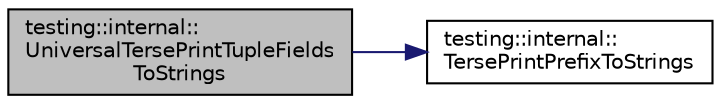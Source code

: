 digraph "testing::internal::UniversalTersePrintTupleFieldsToStrings"
{
 // LATEX_PDF_SIZE
  bgcolor="transparent";
  edge [fontname="Helvetica",fontsize="10",labelfontname="Helvetica",labelfontsize="10"];
  node [fontname="Helvetica",fontsize="10",shape=record];
  rankdir="LR";
  Node1 [label="testing::internal::\lUniversalTersePrintTupleFields\lToStrings",height=0.2,width=0.4,color="black", fillcolor="grey75", style="filled", fontcolor="black",tooltip=" "];
  Node1 -> Node2 [color="midnightblue",fontsize="10",style="solid",fontname="Helvetica"];
  Node2 [label="testing::internal::\lTersePrintPrefixToStrings",height=0.2,width=0.4,color="black",URL="$namespacetesting_1_1internal.html#a6300aa1440d0019cf08d9a1f6efd4382",tooltip=" "];
}
